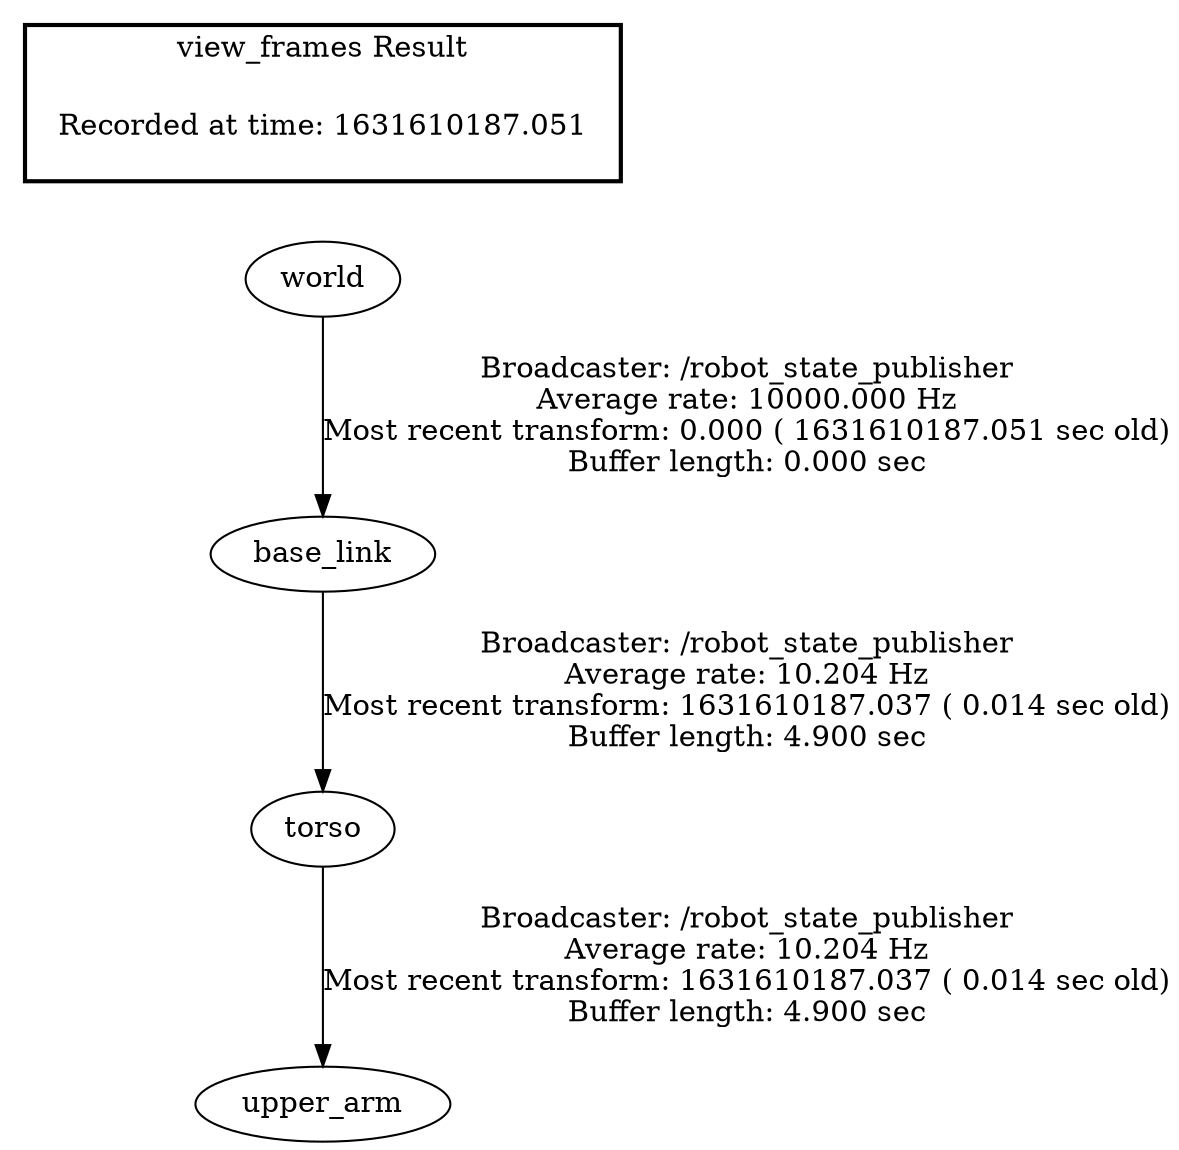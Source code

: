 digraph G {
"world" -> "base_link"[label="Broadcaster: /robot_state_publisher\nAverage rate: 10000.000 Hz\nMost recent transform: 0.000 ( 1631610187.051 sec old)\nBuffer length: 0.000 sec\n"];
"base_link" -> "torso"[label="Broadcaster: /robot_state_publisher\nAverage rate: 10.204 Hz\nMost recent transform: 1631610187.037 ( 0.014 sec old)\nBuffer length: 4.900 sec\n"];
"torso" -> "upper_arm"[label="Broadcaster: /robot_state_publisher\nAverage rate: 10.204 Hz\nMost recent transform: 1631610187.037 ( 0.014 sec old)\nBuffer length: 4.900 sec\n"];
edge [style=invis];
 subgraph cluster_legend { style=bold; color=black; label ="view_frames Result";
"Recorded at time: 1631610187.051"[ shape=plaintext ] ;
 }->"world";
}